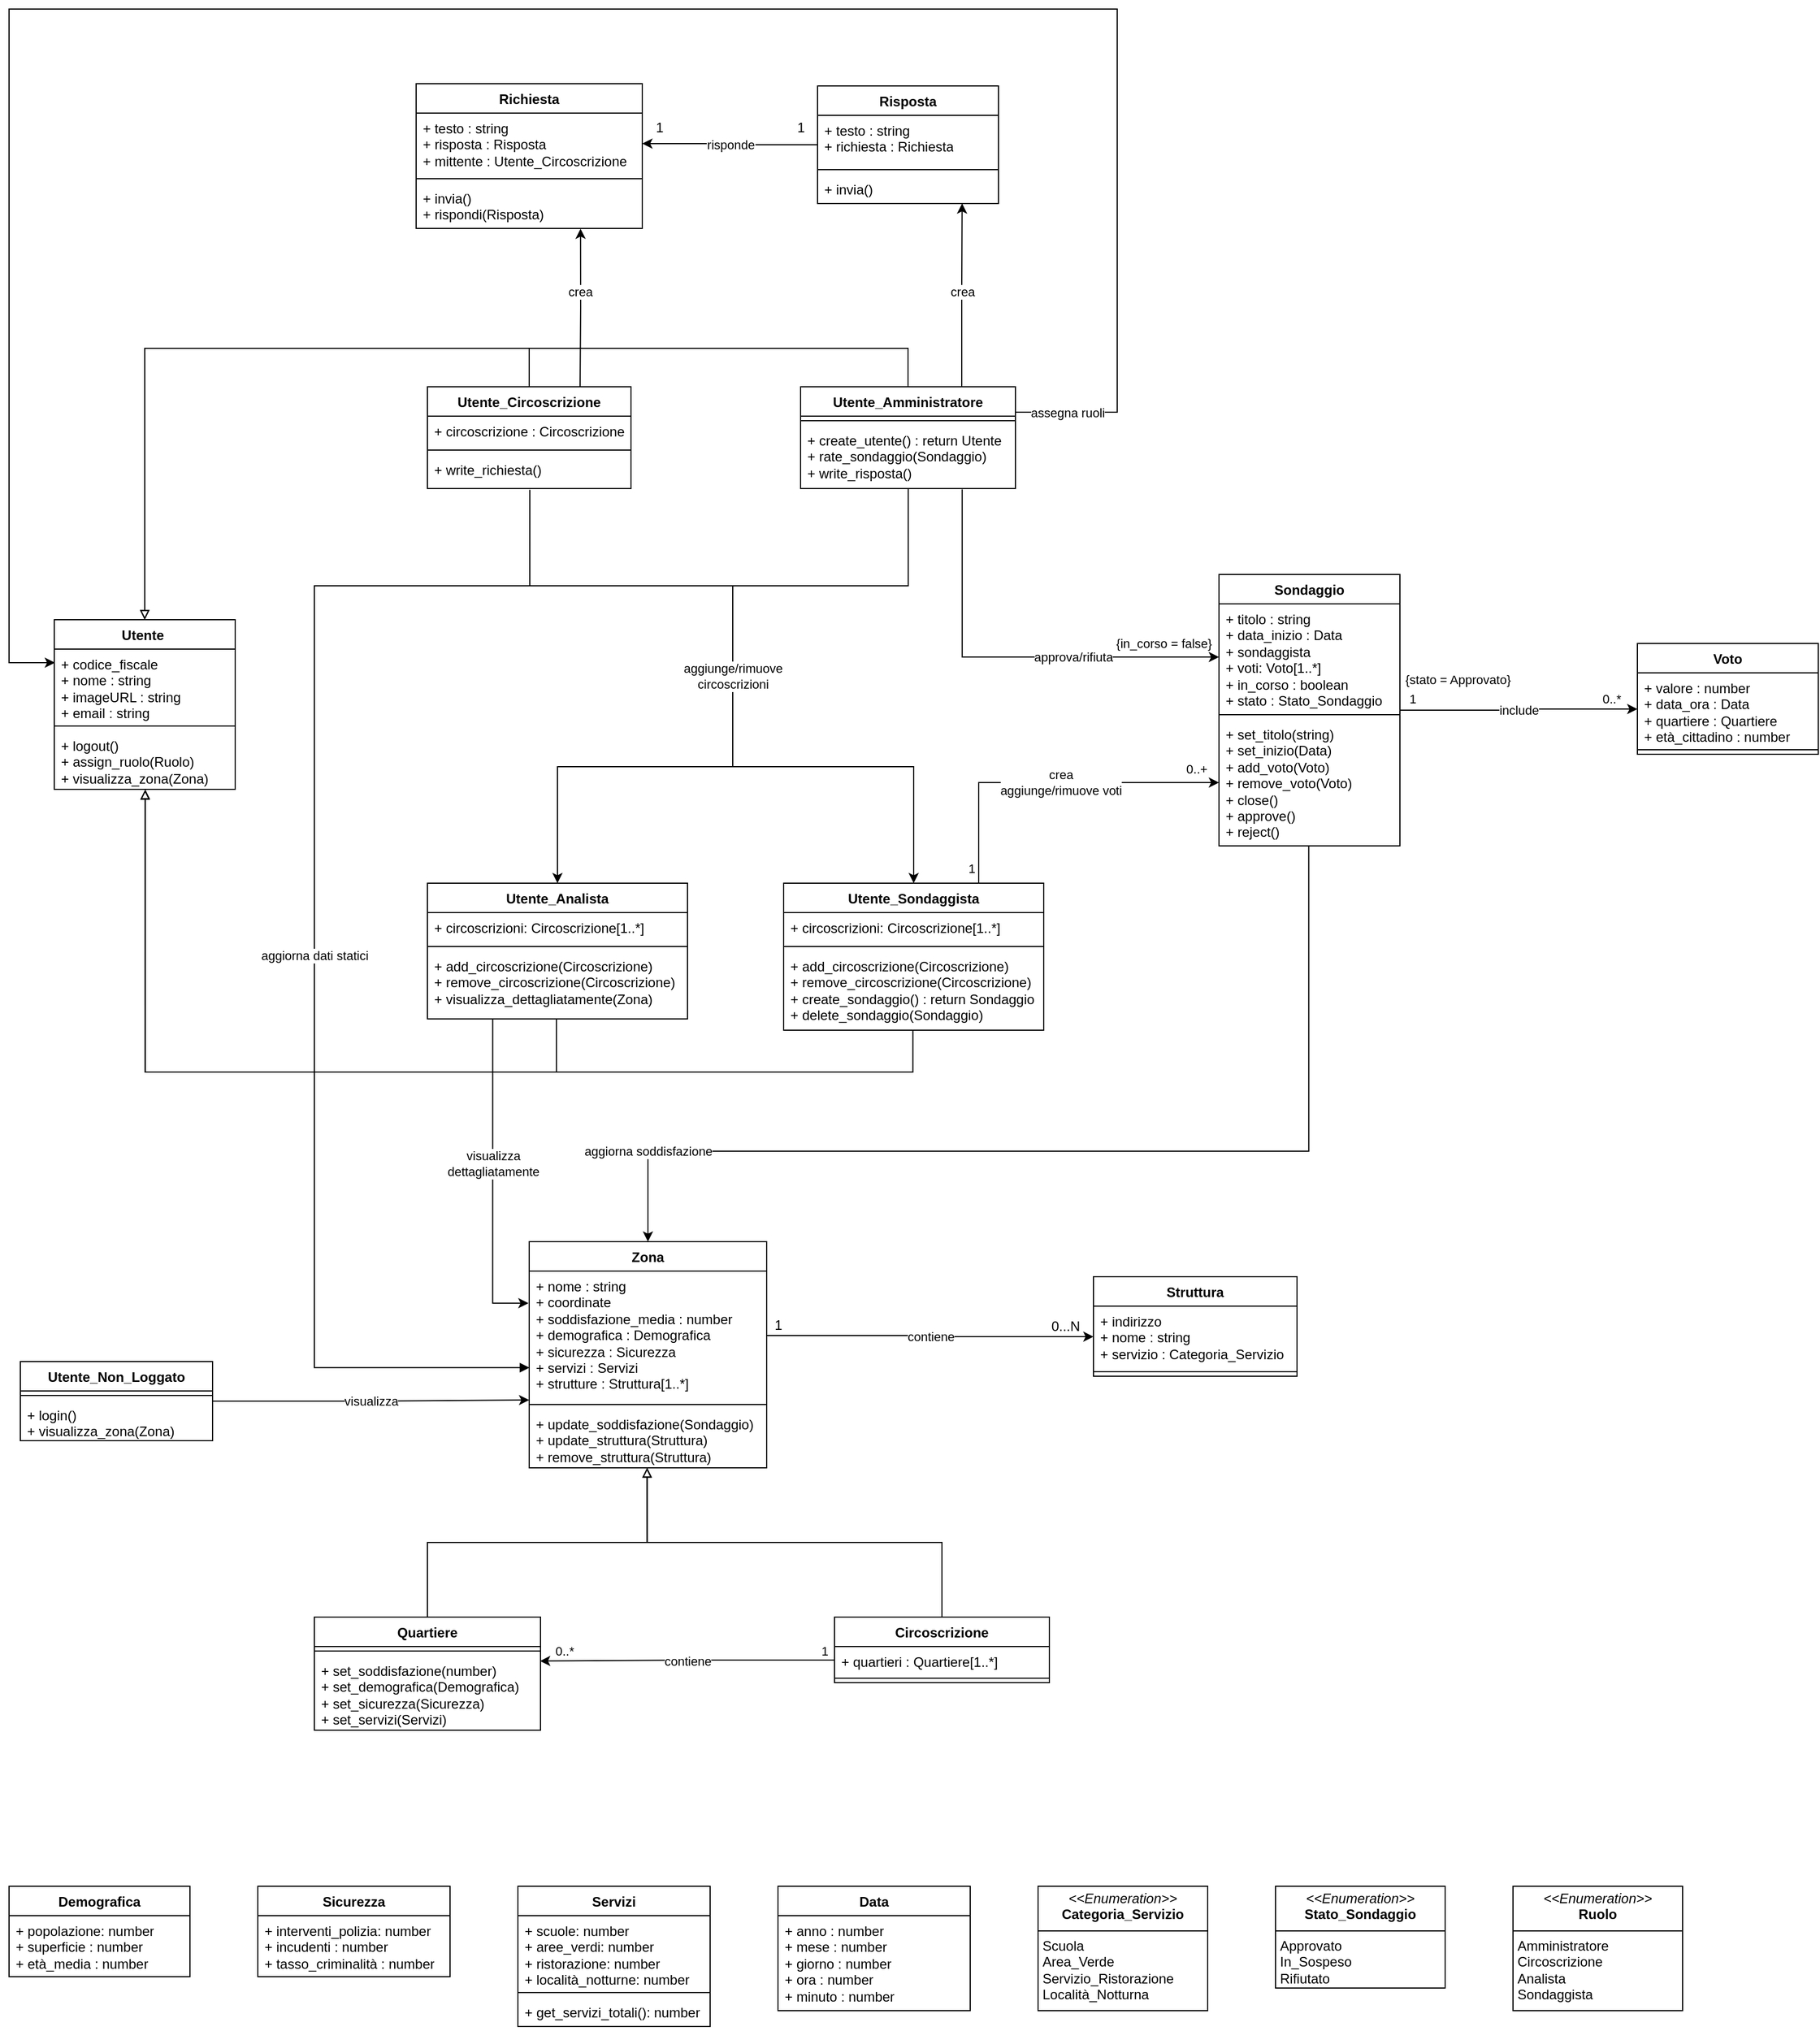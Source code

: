 <mxfile version="26.0.11">
  <diagram name="Page-1" id="PLHEX14s0yR5wj9dEpjZ">
    <mxGraphModel dx="2037" dy="1116" grid="1" gridSize="10" guides="1" tooltips="1" connect="1" arrows="1" fold="1" page="1" pageScale="1" pageWidth="2339" pageHeight="3300" background="#ffffff" math="0" shadow="0">
      <root>
        <mxCell id="0" />
        <mxCell id="1" parent="0" />
        <mxCell id="chuGA78F28cxGPpsPuDr-1" style="edgeStyle=orthogonalEdgeStyle;rounded=0;orthogonalLoop=1;jettySize=auto;html=1;entryX=0.5;entryY=0;entryDx=0;entryDy=0;startArrow=block;startFill=0;endArrow=none;endFill=0;" parent="1" source="RidJvcQYEvCWUVDWe50Y-5" target="Lnp6TW67bfk-wFxMHtYv-6" edge="1">
          <mxGeometry relative="1" as="geometry">
            <Array as="points">
              <mxPoint x="490" y="700" />
              <mxPoint x="1165" y="700" />
            </Array>
          </mxGeometry>
        </mxCell>
        <mxCell id="chuGA78F28cxGPpsPuDr-2" style="edgeStyle=orthogonalEdgeStyle;rounded=0;orthogonalLoop=1;jettySize=auto;html=1;entryX=0.5;entryY=0;entryDx=0;entryDy=0;startArrow=block;startFill=0;endArrow=none;endFill=0;" parent="1" source="RidJvcQYEvCWUVDWe50Y-5" edge="1">
          <mxGeometry relative="1" as="geometry">
            <Array as="points">
              <mxPoint x="490" y="700" />
              <mxPoint x="830" y="700" />
            </Array>
            <mxPoint x="830" y="734" as="targetPoint" />
          </mxGeometry>
        </mxCell>
        <mxCell id="chuGA78F28cxGPpsPuDr-7" style="edgeStyle=orthogonalEdgeStyle;rounded=0;orthogonalLoop=1;jettySize=auto;html=1;endArrow=none;endFill=0;startArrow=block;startFill=0;exitX=0.502;exitY=1.011;exitDx=0;exitDy=0;exitPerimeter=0;entryX=0.497;entryY=0.997;entryDx=0;entryDy=0;entryPerimeter=0;" parent="1" source="RidJvcQYEvCWUVDWe50Y-8" target="RidJvcQYEvCWUVDWe50Y-42" edge="1">
          <mxGeometry relative="1" as="geometry">
            <mxPoint x="1170" y="1380" as="targetPoint" />
            <Array as="points">
              <mxPoint x="490" y="1340" />
              <mxPoint x="1169" y="1340" />
            </Array>
          </mxGeometry>
        </mxCell>
        <mxCell id="RidJvcQYEvCWUVDWe50Y-5" value="Utente&amp;nbsp;" style="swimlane;fontStyle=1;align=center;verticalAlign=top;childLayout=stackLayout;horizontal=1;startSize=26;horizontalStack=0;resizeParent=1;resizeParentMax=0;resizeLast=0;collapsible=1;marginBottom=0;whiteSpace=wrap;html=1;" parent="1" vertex="1">
          <mxGeometry x="410" y="940" width="160" height="150" as="geometry">
            <mxRectangle x="260" y="770" width="100" height="30" as="alternateBounds" />
          </mxGeometry>
        </mxCell>
        <mxCell id="RidJvcQYEvCWUVDWe50Y-6" value="&lt;div&gt;+ codice_fiscale&lt;/div&gt;&lt;div&gt;+ nome : string&lt;/div&gt;+ imageURL : string&lt;div&gt;+ email : string&lt;/div&gt;" style="text;strokeColor=none;fillColor=none;align=left;verticalAlign=top;spacingLeft=4;spacingRight=4;overflow=hidden;rotatable=0;points=[[0,0.5],[1,0.5]];portConstraint=eastwest;whiteSpace=wrap;html=1;" parent="RidJvcQYEvCWUVDWe50Y-5" vertex="1">
          <mxGeometry y="26" width="160" height="64" as="geometry" />
        </mxCell>
        <mxCell id="RidJvcQYEvCWUVDWe50Y-7" value="" style="line;strokeWidth=1;fillColor=none;align=left;verticalAlign=middle;spacingTop=-1;spacingLeft=3;spacingRight=3;rotatable=0;labelPosition=right;points=[];portConstraint=eastwest;strokeColor=inherit;" parent="RidJvcQYEvCWUVDWe50Y-5" vertex="1">
          <mxGeometry y="90" width="160" height="8" as="geometry" />
        </mxCell>
        <mxCell id="RidJvcQYEvCWUVDWe50Y-8" value="+ logout()&lt;div&gt;+ assign_ruolo(Ruolo)&lt;/div&gt;&lt;div&gt;+ visualizza_zona(Zona)&lt;/div&gt;" style="text;strokeColor=none;fillColor=none;align=left;verticalAlign=top;spacingLeft=4;spacingRight=4;overflow=hidden;rotatable=0;points=[[0,0.5],[1,0.5]];portConstraint=eastwest;whiteSpace=wrap;html=1;" parent="RidJvcQYEvCWUVDWe50Y-5" vertex="1">
          <mxGeometry y="98" width="160" height="52" as="geometry" />
        </mxCell>
        <mxCell id="RidJvcQYEvCWUVDWe50Y-68" value="include" style="edgeStyle=orthogonalEdgeStyle;rounded=0;orthogonalLoop=1;jettySize=auto;html=1;entryX=0;entryY=0.5;entryDx=0;entryDy=0;" parent="1" source="RidJvcQYEvCWUVDWe50Y-9" target="RidJvcQYEvCWUVDWe50Y-26" edge="1">
          <mxGeometry x="-0.0" relative="1" as="geometry">
            <mxPoint as="offset" />
          </mxGeometry>
        </mxCell>
        <mxCell id="chuGA78F28cxGPpsPuDr-65" value="0..*" style="edgeLabel;html=1;align=center;verticalAlign=middle;resizable=0;points=[];" parent="RidJvcQYEvCWUVDWe50Y-68" vertex="1" connectable="0">
          <mxGeometry x="0.845" y="1" relative="1" as="geometry">
            <mxPoint x="-7" y="-8" as="offset" />
          </mxGeometry>
        </mxCell>
        <mxCell id="chuGA78F28cxGPpsPuDr-66" value="1" style="edgeLabel;html=1;align=center;verticalAlign=middle;resizable=0;points=[];" parent="RidJvcQYEvCWUVDWe50Y-68" vertex="1" connectable="0">
          <mxGeometry x="-0.862" y="2" relative="1" as="geometry">
            <mxPoint x="-4" y="-8" as="offset" />
          </mxGeometry>
        </mxCell>
        <mxCell id="Lnp6TW67bfk-wFxMHtYv-61" value="aggiorna soddisfazione" style="edgeStyle=orthogonalEdgeStyle;rounded=0;orthogonalLoop=1;jettySize=auto;html=1;exitX=0.496;exitY=0.999;exitDx=0;exitDy=0;exitPerimeter=0;" parent="1" source="RidJvcQYEvCWUVDWe50Y-12" target="Lnp6TW67bfk-wFxMHtYv-14" edge="1">
          <mxGeometry x="0.829" relative="1" as="geometry">
            <Array as="points">
              <mxPoint x="1519" y="1410" />
              <mxPoint x="935" y="1410" />
            </Array>
            <mxPoint as="offset" />
          </mxGeometry>
        </mxCell>
        <mxCell id="chuGA78F28cxGPpsPuDr-18" value="{stato = Approvato}" style="edgeLabel;html=1;align=center;verticalAlign=middle;resizable=0;points=[];" parent="Lnp6TW67bfk-wFxMHtYv-61" vertex="1" connectable="0">
          <mxGeometry x="0.77" y="1" relative="1" as="geometry">
            <mxPoint x="688" y="-418" as="offset" />
          </mxGeometry>
        </mxCell>
        <mxCell id="RidJvcQYEvCWUVDWe50Y-9" value="Sondaggio" style="swimlane;fontStyle=1;align=center;verticalAlign=top;childLayout=stackLayout;horizontal=1;startSize=26;horizontalStack=0;resizeParent=1;resizeParentMax=0;resizeLast=0;collapsible=1;marginBottom=0;whiteSpace=wrap;html=1;" parent="1" vertex="1">
          <mxGeometry x="1440" y="900" width="160" height="240" as="geometry" />
        </mxCell>
        <mxCell id="RidJvcQYEvCWUVDWe50Y-10" value="+ titolo : string&lt;div&gt;+ data_inizio : Data&lt;/div&gt;&lt;div&gt;+ sondaggista&lt;/div&gt;&lt;div&gt;+ voti: Voto[1..*]&lt;/div&gt;&lt;div&gt;+ in_corso : boolean&lt;/div&gt;&lt;div&gt;+ stato : Stato_Sondaggio&lt;/div&gt;" style="text;strokeColor=none;fillColor=none;align=left;verticalAlign=top;spacingLeft=4;spacingRight=4;overflow=hidden;rotatable=0;points=[[0,0.5],[1,0.5]];portConstraint=eastwest;whiteSpace=wrap;html=1;" parent="RidJvcQYEvCWUVDWe50Y-9" vertex="1">
          <mxGeometry y="26" width="160" height="94" as="geometry" />
        </mxCell>
        <mxCell id="RidJvcQYEvCWUVDWe50Y-11" value="" style="line;strokeWidth=1;fillColor=none;align=left;verticalAlign=middle;spacingTop=-1;spacingLeft=3;spacingRight=3;rotatable=0;labelPosition=right;points=[];portConstraint=eastwest;strokeColor=inherit;" parent="RidJvcQYEvCWUVDWe50Y-9" vertex="1">
          <mxGeometry y="120" width="160" height="8" as="geometry" />
        </mxCell>
        <mxCell id="RidJvcQYEvCWUVDWe50Y-12" value="+ set_titolo(string)&lt;div&gt;+ set_inizio(Data)&lt;/div&gt;&lt;div&gt;+ add_voto(Voto)&lt;/div&gt;&lt;div&gt;+ remove_voto(Voto)&lt;/div&gt;&lt;div&gt;+ close()&lt;/div&gt;&lt;div&gt;+ approve()&lt;/div&gt;&lt;div&gt;+ reject()&lt;/div&gt;" style="text;strokeColor=none;fillColor=none;align=left;verticalAlign=top;spacingLeft=4;spacingRight=4;overflow=hidden;rotatable=0;points=[[0,0.5],[1,0.5]];portConstraint=eastwest;whiteSpace=wrap;html=1;" parent="RidJvcQYEvCWUVDWe50Y-9" vertex="1">
          <mxGeometry y="128" width="160" height="112" as="geometry" />
        </mxCell>
        <mxCell id="RidJvcQYEvCWUVDWe50Y-48" value="contiene" style="edgeStyle=orthogonalEdgeStyle;rounded=0;orthogonalLoop=1;jettySize=auto;html=1;entryX=0;entryY=0.5;entryDx=0;entryDy=0;exitX=1;exitY=0.5;exitDx=0;exitDy=0;" parent="1" source="Lnp6TW67bfk-wFxMHtYv-15" target="Lnp6TW67bfk-wFxMHtYv-19" edge="1">
          <mxGeometry relative="1" as="geometry" />
        </mxCell>
        <mxCell id="RidJvcQYEvCWUVDWe50Y-17" value="Quartiere" style="swimlane;fontStyle=1;align=center;verticalAlign=top;childLayout=stackLayout;horizontal=1;startSize=26;horizontalStack=0;resizeParent=1;resizeParentMax=0;resizeLast=0;collapsible=1;marginBottom=0;whiteSpace=wrap;html=1;" parent="1" vertex="1">
          <mxGeometry x="640" y="1822" width="200" height="100" as="geometry" />
        </mxCell>
        <mxCell id="RidJvcQYEvCWUVDWe50Y-19" value="" style="line;strokeWidth=1;fillColor=none;align=left;verticalAlign=middle;spacingTop=-1;spacingLeft=3;spacingRight=3;rotatable=0;labelPosition=right;points=[];portConstraint=eastwest;strokeColor=inherit;" parent="RidJvcQYEvCWUVDWe50Y-17" vertex="1">
          <mxGeometry y="26" width="200" height="8" as="geometry" />
        </mxCell>
        <mxCell id="RidJvcQYEvCWUVDWe50Y-20" value="&lt;div&gt;+ set_soddisfazione(number)&lt;/div&gt;&lt;div&gt;+ set_demografica(Demografica)&lt;/div&gt;&lt;div&gt;+ set_sicurezza(Sicurezza)&lt;/div&gt;&lt;div&gt;+ set_servizi(Servizi)&lt;/div&gt;" style="text;strokeColor=none;fillColor=none;align=left;verticalAlign=top;spacingLeft=4;spacingRight=4;overflow=hidden;rotatable=0;points=[[0,0.5],[1,0.5]];portConstraint=eastwest;whiteSpace=wrap;html=1;" parent="RidJvcQYEvCWUVDWe50Y-17" vertex="1">
          <mxGeometry y="34" width="200" height="66" as="geometry" />
        </mxCell>
        <mxCell id="RidJvcQYEvCWUVDWe50Y-21" value="Circoscrizione" style="swimlane;fontStyle=1;align=center;verticalAlign=top;childLayout=stackLayout;horizontal=1;startSize=26;horizontalStack=0;resizeParent=1;resizeParentMax=0;resizeLast=0;collapsible=1;marginBottom=0;whiteSpace=wrap;html=1;" parent="1" vertex="1">
          <mxGeometry x="1100" y="1822" width="190" height="58" as="geometry">
            <mxRectangle x="1730" y="660" width="120" height="30" as="alternateBounds" />
          </mxGeometry>
        </mxCell>
        <mxCell id="RidJvcQYEvCWUVDWe50Y-22" value="&lt;div&gt;+ quartieri : Quartiere[1..*]&lt;br&gt;&lt;div&gt;&lt;br&gt;&lt;/div&gt;&lt;/div&gt;" style="text;strokeColor=none;fillColor=none;align=left;verticalAlign=top;spacingLeft=4;spacingRight=4;overflow=hidden;rotatable=0;points=[[0,0.5],[1,0.5]];portConstraint=eastwest;whiteSpace=wrap;html=1;" parent="RidJvcQYEvCWUVDWe50Y-21" vertex="1">
          <mxGeometry y="26" width="190" height="24" as="geometry" />
        </mxCell>
        <mxCell id="RidJvcQYEvCWUVDWe50Y-23" value="" style="line;strokeWidth=1;fillColor=none;align=left;verticalAlign=middle;spacingTop=-1;spacingLeft=3;spacingRight=3;rotatable=0;labelPosition=right;points=[];portConstraint=eastwest;strokeColor=inherit;" parent="RidJvcQYEvCWUVDWe50Y-21" vertex="1">
          <mxGeometry y="50" width="190" height="8" as="geometry" />
        </mxCell>
        <mxCell id="RidJvcQYEvCWUVDWe50Y-25" value="Voto" style="swimlane;fontStyle=1;align=center;verticalAlign=top;childLayout=stackLayout;horizontal=1;startSize=26;horizontalStack=0;resizeParent=1;resizeParentMax=0;resizeLast=0;collapsible=1;marginBottom=0;whiteSpace=wrap;html=1;" parent="1" vertex="1">
          <mxGeometry x="1810" y="961" width="160" height="98" as="geometry" />
        </mxCell>
        <mxCell id="RidJvcQYEvCWUVDWe50Y-26" value="+ valore : number&lt;div&gt;+ data_ora : Data&lt;br&gt;&lt;div&gt;+ quartiere : Quartiere&lt;br&gt;&lt;div&gt;+ età_cittadino : number&lt;/div&gt;&lt;/div&gt;&lt;/div&gt;" style="text;strokeColor=none;fillColor=none;align=left;verticalAlign=top;spacingLeft=4;spacingRight=4;overflow=hidden;rotatable=0;points=[[0,0.5],[1,0.5]];portConstraint=eastwest;whiteSpace=wrap;html=1;" parent="RidJvcQYEvCWUVDWe50Y-25" vertex="1">
          <mxGeometry y="26" width="160" height="64" as="geometry" />
        </mxCell>
        <mxCell id="RidJvcQYEvCWUVDWe50Y-27" value="" style="line;strokeWidth=1;fillColor=none;align=left;verticalAlign=middle;spacingTop=-1;spacingLeft=3;spacingRight=3;rotatable=0;labelPosition=right;points=[];portConstraint=eastwest;strokeColor=inherit;" parent="RidJvcQYEvCWUVDWe50Y-25" vertex="1">
          <mxGeometry y="90" width="160" height="8" as="geometry" />
        </mxCell>
        <mxCell id="chuGA78F28cxGPpsPuDr-69" value="visualizza&lt;div&gt;dettagliatamente&lt;/div&gt;" style="edgeStyle=orthogonalEdgeStyle;rounded=0;orthogonalLoop=1;jettySize=auto;html=1;entryX=-0.003;entryY=0.249;entryDx=0;entryDy=0;exitX=0.251;exitY=1.003;exitDx=0;exitDy=0;exitPerimeter=0;entryPerimeter=0;" parent="1" source="RidJvcQYEvCWUVDWe50Y-38" target="Lnp6TW67bfk-wFxMHtYv-15" edge="1">
          <mxGeometry x="-0.097" relative="1" as="geometry">
            <mxPoint x="800" y="1300" as="sourcePoint" />
            <mxPoint as="offset" />
          </mxGeometry>
        </mxCell>
        <mxCell id="RidJvcQYEvCWUVDWe50Y-35" value="Utente_Analista" style="swimlane;fontStyle=1;align=center;verticalAlign=top;childLayout=stackLayout;horizontal=1;startSize=26;horizontalStack=0;resizeParent=1;resizeParentMax=0;resizeLast=0;collapsible=1;marginBottom=0;whiteSpace=wrap;html=1;" parent="1" vertex="1">
          <mxGeometry x="740" y="1173" width="230" height="120" as="geometry" />
        </mxCell>
        <mxCell id="RidJvcQYEvCWUVDWe50Y-36" value="+ circoscrizioni: Circoscrizione[1..*]" style="text;strokeColor=none;fillColor=none;align=left;verticalAlign=top;spacingLeft=4;spacingRight=4;overflow=hidden;rotatable=0;points=[[0,0.5],[1,0.5]];portConstraint=eastwest;whiteSpace=wrap;html=1;" parent="RidJvcQYEvCWUVDWe50Y-35" vertex="1">
          <mxGeometry y="26" width="230" height="26" as="geometry" />
        </mxCell>
        <mxCell id="RidJvcQYEvCWUVDWe50Y-37" value="" style="line;strokeWidth=1;fillColor=none;align=left;verticalAlign=middle;spacingTop=-1;spacingLeft=3;spacingRight=3;rotatable=0;labelPosition=right;points=[];portConstraint=eastwest;strokeColor=inherit;" parent="RidJvcQYEvCWUVDWe50Y-35" vertex="1">
          <mxGeometry y="52" width="230" height="8" as="geometry" />
        </mxCell>
        <mxCell id="RidJvcQYEvCWUVDWe50Y-38" value="+ add_circoscrizione(Circoscrizione)&lt;div&gt;+ remove_circoscrizione(Circoscrizione)&lt;/div&gt;&lt;div&gt;+ visualizza_dettagliatamente(Zona)&lt;/div&gt;" style="text;strokeColor=none;fillColor=none;align=left;verticalAlign=top;spacingLeft=4;spacingRight=4;overflow=hidden;rotatable=0;points=[[0,0.5],[1,0.5]];portConstraint=eastwest;whiteSpace=wrap;html=1;" parent="RidJvcQYEvCWUVDWe50Y-35" vertex="1">
          <mxGeometry y="60" width="230" height="60" as="geometry" />
        </mxCell>
        <mxCell id="chuGA78F28cxGPpsPuDr-19" value="crea&lt;div&gt;aggiunge/rimuove voti&lt;/div&gt;" style="edgeStyle=orthogonalEdgeStyle;rounded=0;orthogonalLoop=1;jettySize=auto;html=1;entryX=0;entryY=0.5;entryDx=0;entryDy=0;exitX=0.75;exitY=0;exitDx=0;exitDy=0;" parent="1" source="RidJvcQYEvCWUVDWe50Y-39" target="RidJvcQYEvCWUVDWe50Y-12" edge="1">
          <mxGeometry x="0.071" relative="1" as="geometry">
            <Array as="points">
              <mxPoint x="1227" y="1084" />
            </Array>
            <mxPoint as="offset" />
          </mxGeometry>
        </mxCell>
        <mxCell id="chuGA78F28cxGPpsPuDr-67" value="0..+" style="edgeLabel;html=1;align=center;verticalAlign=middle;resizable=0;points=[];" parent="chuGA78F28cxGPpsPuDr-19" vertex="1" connectable="0">
          <mxGeometry x="0.587" y="1" relative="1" as="geometry">
            <mxPoint x="42" y="-11" as="offset" />
          </mxGeometry>
        </mxCell>
        <mxCell id="chuGA78F28cxGPpsPuDr-68" value="1" style="edgeLabel;html=1;align=center;verticalAlign=middle;resizable=0;points=[];" parent="chuGA78F28cxGPpsPuDr-19" vertex="1" connectable="0">
          <mxGeometry x="-0.862" y="-2" relative="1" as="geometry">
            <mxPoint x="-9" y="8" as="offset" />
          </mxGeometry>
        </mxCell>
        <mxCell id="RidJvcQYEvCWUVDWe50Y-39" value="Utente_Sondaggista" style="swimlane;fontStyle=1;align=center;verticalAlign=top;childLayout=stackLayout;horizontal=1;startSize=26;horizontalStack=0;resizeParent=1;resizeParentMax=0;resizeLast=0;collapsible=1;marginBottom=0;whiteSpace=wrap;html=1;" parent="1" vertex="1">
          <mxGeometry x="1055" y="1173" width="230" height="130" as="geometry" />
        </mxCell>
        <mxCell id="RidJvcQYEvCWUVDWe50Y-40" value="+ circoscrizioni: Circoscrizione[1..*]" style="text;strokeColor=none;fillColor=none;align=left;verticalAlign=top;spacingLeft=4;spacingRight=4;overflow=hidden;rotatable=0;points=[[0,0.5],[1,0.5]];portConstraint=eastwest;whiteSpace=wrap;html=1;" parent="RidJvcQYEvCWUVDWe50Y-39" vertex="1">
          <mxGeometry y="26" width="230" height="26" as="geometry" />
        </mxCell>
        <mxCell id="RidJvcQYEvCWUVDWe50Y-41" value="" style="line;strokeWidth=1;fillColor=none;align=left;verticalAlign=middle;spacingTop=-1;spacingLeft=3;spacingRight=3;rotatable=0;labelPosition=right;points=[];portConstraint=eastwest;strokeColor=inherit;" parent="RidJvcQYEvCWUVDWe50Y-39" vertex="1">
          <mxGeometry y="52" width="230" height="8" as="geometry" />
        </mxCell>
        <mxCell id="RidJvcQYEvCWUVDWe50Y-42" value="&lt;div&gt;+ add_circoscrizione(Circoscrizione)&lt;br&gt;&lt;span style=&quot;background-color: initial;&quot;&gt;+ remove_circoscrizione(Circoscrizione)&lt;/span&gt;&lt;/div&gt;&lt;div&gt;+ create_sondaggio() : return Sondaggio&lt;/div&gt;&lt;div&gt;+ delete_sondaggio(Sondaggio)&lt;/div&gt;&lt;div&gt;&lt;br&gt;&lt;/div&gt;" style="text;strokeColor=none;fillColor=none;align=left;verticalAlign=top;spacingLeft=4;spacingRight=4;overflow=hidden;rotatable=0;points=[[0,0.5],[1,0.5]];portConstraint=eastwest;whiteSpace=wrap;html=1;" parent="RidJvcQYEvCWUVDWe50Y-39" vertex="1">
          <mxGeometry y="60" width="230" height="70" as="geometry" />
        </mxCell>
        <mxCell id="RidJvcQYEvCWUVDWe50Y-50" value="contiene" style="edgeStyle=orthogonalEdgeStyle;rounded=0;orthogonalLoop=1;jettySize=auto;html=1;exitX=0;exitY=0.5;exitDx=0;exitDy=0;entryX=0.998;entryY=0.073;entryDx=0;entryDy=0;entryPerimeter=0;" parent="1" source="RidJvcQYEvCWUVDWe50Y-22" target="RidJvcQYEvCWUVDWe50Y-20" edge="1">
          <mxGeometry relative="1" as="geometry">
            <mxPoint x="1030" y="1880" as="sourcePoint" />
            <mxPoint x="860" y="1840" as="targetPoint" />
          </mxGeometry>
        </mxCell>
        <mxCell id="Lnp6TW67bfk-wFxMHtYv-33" value="1" style="edgeLabel;html=1;align=center;verticalAlign=middle;resizable=0;points=[];" parent="RidJvcQYEvCWUVDWe50Y-50" vertex="1" connectable="0">
          <mxGeometry x="-0.905" y="-2" relative="1" as="geometry">
            <mxPoint x="3" y="-6" as="offset" />
          </mxGeometry>
        </mxCell>
        <mxCell id="Lnp6TW67bfk-wFxMHtYv-34" value="0..*" style="edgeLabel;html=1;align=center;verticalAlign=middle;resizable=0;points=[];" parent="RidJvcQYEvCWUVDWe50Y-50" vertex="1" connectable="0">
          <mxGeometry x="0.756" y="-1" relative="1" as="geometry">
            <mxPoint x="-11" y="-8" as="offset" />
          </mxGeometry>
        </mxCell>
        <mxCell id="RidJvcQYEvCWUVDWe50Y-59" value="Demografica" style="swimlane;fontStyle=1;align=center;verticalAlign=top;childLayout=stackLayout;horizontal=1;startSize=26;horizontalStack=0;resizeParent=1;resizeParentMax=0;resizeLast=0;collapsible=1;marginBottom=0;whiteSpace=wrap;html=1;" parent="1" vertex="1">
          <mxGeometry x="370" y="2060" width="160" height="80" as="geometry" />
        </mxCell>
        <mxCell id="RidJvcQYEvCWUVDWe50Y-60" value="+ popolazione: number&lt;div&gt;+ superficie : number&lt;/div&gt;&lt;div&gt;+ età_media : number&lt;/div&gt;" style="text;strokeColor=none;fillColor=none;align=left;verticalAlign=top;spacingLeft=4;spacingRight=4;overflow=hidden;rotatable=0;points=[[0,0.5],[1,0.5]];portConstraint=eastwest;whiteSpace=wrap;html=1;" parent="RidJvcQYEvCWUVDWe50Y-59" vertex="1">
          <mxGeometry y="26" width="160" height="54" as="geometry" />
        </mxCell>
        <mxCell id="RidJvcQYEvCWUVDWe50Y-61" value="Sicurezza" style="swimlane;fontStyle=1;align=center;verticalAlign=top;childLayout=stackLayout;horizontal=1;startSize=26;horizontalStack=0;resizeParent=1;resizeParentMax=0;resizeLast=0;collapsible=1;marginBottom=0;whiteSpace=wrap;html=1;" parent="1" vertex="1">
          <mxGeometry x="590" y="2060" width="170" height="80" as="geometry" />
        </mxCell>
        <mxCell id="RidJvcQYEvCWUVDWe50Y-62" value="+ interventi_polizia: number&lt;div&gt;+ incudenti : number&lt;/div&gt;&lt;div&gt;+ tasso_criminalità : number&lt;/div&gt;" style="text;strokeColor=none;fillColor=none;align=left;verticalAlign=top;spacingLeft=4;spacingRight=4;overflow=hidden;rotatable=0;points=[[0,0.5],[1,0.5]];portConstraint=eastwest;whiteSpace=wrap;html=1;" parent="RidJvcQYEvCWUVDWe50Y-61" vertex="1">
          <mxGeometry y="26" width="170" height="54" as="geometry" />
        </mxCell>
        <mxCell id="RidJvcQYEvCWUVDWe50Y-76" value="Data" style="swimlane;fontStyle=1;align=center;verticalAlign=top;childLayout=stackLayout;horizontal=1;startSize=26;horizontalStack=0;resizeParent=1;resizeParentMax=0;resizeLast=0;collapsible=1;marginBottom=0;whiteSpace=wrap;html=1;" parent="1" vertex="1">
          <mxGeometry x="1050" y="2060" width="170" height="110" as="geometry" />
        </mxCell>
        <mxCell id="RidJvcQYEvCWUVDWe50Y-77" value="+ anno : number&lt;div&gt;+ mese : number&lt;/div&gt;&lt;div&gt;+ giorno : number&lt;/div&gt;&lt;div&gt;+ ora : number&lt;/div&gt;&lt;div&gt;+ minuto : number&lt;/div&gt;" style="text;strokeColor=none;fillColor=none;align=left;verticalAlign=top;spacingLeft=4;spacingRight=4;overflow=hidden;rotatable=0;points=[[0,0.5],[1,0.5]];portConstraint=eastwest;whiteSpace=wrap;html=1;" parent="RidJvcQYEvCWUVDWe50Y-76" vertex="1">
          <mxGeometry y="26" width="170" height="84" as="geometry" />
        </mxCell>
        <mxCell id="Lnp6TW67bfk-wFxMHtYv-5" value="&lt;p style=&quot;margin:0px;margin-top:4px;text-align:center;&quot;&gt;&lt;i&gt;&amp;lt;&amp;lt;Enumeration&amp;gt;&amp;gt;&lt;/i&gt;&lt;br&gt;&lt;b&gt;Stato_Sondaggio&lt;/b&gt;&lt;/p&gt;&lt;hr size=&quot;1&quot; style=&quot;border-style:solid;&quot;&gt;&lt;p style=&quot;margin:0px;margin-left:4px;&quot;&gt;Approvato&lt;/p&gt;&lt;p style=&quot;margin:0px;margin-left:4px;&quot;&gt;In_Sospeso&lt;/p&gt;&lt;p style=&quot;margin:0px;margin-left:4px;&quot;&gt;Rifiutato&lt;/p&gt;&lt;p style=&quot;margin:0px;margin-left:4px;&quot;&gt;&lt;br&gt;&lt;/p&gt;" style="verticalAlign=top;align=left;overflow=fill;html=1;whiteSpace=wrap;" parent="1" vertex="1">
          <mxGeometry x="1490" y="2060" width="150" height="90" as="geometry" />
        </mxCell>
        <mxCell id="chuGA78F28cxGPpsPuDr-10" value="crea" style="edgeStyle=orthogonalEdgeStyle;rounded=0;orthogonalLoop=1;jettySize=auto;html=1;exitX=0.75;exitY=0;exitDx=0;exitDy=0;entryX=0.799;entryY=0.996;entryDx=0;entryDy=0;entryPerimeter=0;" parent="1" source="Lnp6TW67bfk-wFxMHtYv-6" target="Lnp6TW67bfk-wFxMHtYv-49" edge="1">
          <mxGeometry x="0.038" relative="1" as="geometry">
            <mxPoint x="1220" y="600" as="targetPoint" />
            <mxPoint as="offset" />
          </mxGeometry>
        </mxCell>
        <mxCell id="chuGA78F28cxGPpsPuDr-14" style="edgeStyle=orthogonalEdgeStyle;rounded=0;orthogonalLoop=1;jettySize=auto;html=1;entryX=0.503;entryY=1.038;entryDx=0;entryDy=0;endArrow=none;endFill=0;exitX=0.501;exitY=1.003;exitDx=0;exitDy=0;exitPerimeter=0;entryPerimeter=0;" parent="1" source="Lnp6TW67bfk-wFxMHtYv-9" target="cNax9TmfasqsR48N8rrO-4" edge="1">
          <mxGeometry relative="1" as="geometry">
            <mxPoint x="830" y="794" as="targetPoint" />
            <Array as="points">
              <mxPoint x="1165" y="910" />
              <mxPoint x="831" y="910" />
            </Array>
          </mxGeometry>
        </mxCell>
        <mxCell id="chuGA78F28cxGPpsPuDr-61" value="approva/rifiuta" style="edgeStyle=orthogonalEdgeStyle;rounded=0;orthogonalLoop=1;jettySize=auto;html=1;exitX=0.752;exitY=1.014;exitDx=0;exitDy=0;exitPerimeter=0;entryX=0;entryY=0.5;entryDx=0;entryDy=0;" parent="1" source="Lnp6TW67bfk-wFxMHtYv-9" target="RidJvcQYEvCWUVDWe50Y-10" edge="1">
          <mxGeometry x="0.31" relative="1" as="geometry">
            <Array as="points">
              <mxPoint x="1213" y="973" />
            </Array>
            <mxPoint as="offset" />
          </mxGeometry>
        </mxCell>
        <mxCell id="chuGA78F28cxGPpsPuDr-62" value="{in_corso = false}" style="edgeLabel;html=1;align=center;verticalAlign=middle;resizable=0;points=[];" parent="chuGA78F28cxGPpsPuDr-61" vertex="1" connectable="0">
          <mxGeometry x="0.816" y="2" relative="1" as="geometry">
            <mxPoint x="-15" y="-10" as="offset" />
          </mxGeometry>
        </mxCell>
        <mxCell id="Lnp6TW67bfk-wFxMHtYv-6" value="Utente_Amministratore" style="swimlane;fontStyle=1;align=center;verticalAlign=top;childLayout=stackLayout;horizontal=1;startSize=26;horizontalStack=0;resizeParent=1;resizeParentMax=0;resizeLast=0;collapsible=1;marginBottom=0;whiteSpace=wrap;html=1;" parent="1" vertex="1">
          <mxGeometry x="1070" y="734" width="190" height="90" as="geometry">
            <mxRectangle x="670" y="1158" width="160" height="30" as="alternateBounds" />
          </mxGeometry>
        </mxCell>
        <mxCell id="Lnp6TW67bfk-wFxMHtYv-8" value="" style="line;strokeWidth=1;fillColor=none;align=left;verticalAlign=middle;spacingTop=-1;spacingLeft=3;spacingRight=3;rotatable=0;labelPosition=right;points=[];portConstraint=eastwest;strokeColor=inherit;" parent="Lnp6TW67bfk-wFxMHtYv-6" vertex="1">
          <mxGeometry y="26" width="190" height="8" as="geometry" />
        </mxCell>
        <mxCell id="Lnp6TW67bfk-wFxMHtYv-9" value="+ create_utente() : return Utente&lt;div&gt;+ rate_sondaggio(Sondaggio)&lt;/div&gt;&lt;div&gt;+ write_risposta()&lt;/div&gt;" style="text;strokeColor=none;fillColor=none;align=left;verticalAlign=top;spacingLeft=4;spacingRight=4;overflow=hidden;rotatable=0;points=[[0,0.5],[1,0.5]];portConstraint=eastwest;whiteSpace=wrap;html=1;" parent="Lnp6TW67bfk-wFxMHtYv-6" vertex="1">
          <mxGeometry y="34" width="190" height="56" as="geometry" />
        </mxCell>
        <mxCell id="chuGA78F28cxGPpsPuDr-9" value="crea" style="edgeStyle=orthogonalEdgeStyle;rounded=0;orthogonalLoop=1;jettySize=auto;html=1;exitX=0.75;exitY=0;exitDx=0;exitDy=0;entryX=0.727;entryY=1.005;entryDx=0;entryDy=0;entryPerimeter=0;" parent="1" target="Lnp6TW67bfk-wFxMHtYv-45" edge="1">
          <mxGeometry x="0.201" relative="1" as="geometry">
            <mxPoint x="870" y="620" as="targetPoint" />
            <mxPoint as="offset" />
            <mxPoint x="875" y="734" as="sourcePoint" />
          </mxGeometry>
        </mxCell>
        <mxCell id="Lnp6TW67bfk-wFxMHtYv-14" value="Zona" style="swimlane;fontStyle=1;align=center;verticalAlign=top;childLayout=stackLayout;horizontal=1;startSize=26;horizontalStack=0;resizeParent=1;resizeParentMax=0;resizeLast=0;collapsible=1;marginBottom=0;whiteSpace=wrap;html=1;" parent="1" vertex="1">
          <mxGeometry x="830" y="1490" width="210" height="200" as="geometry" />
        </mxCell>
        <mxCell id="Lnp6TW67bfk-wFxMHtYv-15" value="+ nome : string&lt;div&gt;+ coordinate&lt;br&gt;&lt;div&gt;+ soddisfazione_media : number&lt;/div&gt;&lt;div&gt;+ demografica : Demografica&lt;/div&gt;&lt;div&gt;+ sicurezza : Sicurezza&lt;/div&gt;&lt;div&gt;+ servizi : Servizi&lt;/div&gt;&lt;/div&gt;&lt;div&gt;+ strutture : Struttura&lt;span style=&quot;background-color: transparent; color: light-dark(rgb(0, 0, 0), rgb(255, 255, 255));&quot;&gt;[1..*]&lt;/span&gt;&lt;/div&gt;" style="text;strokeColor=none;fillColor=none;align=left;verticalAlign=top;spacingLeft=4;spacingRight=4;overflow=hidden;rotatable=0;points=[[0,0.5],[1,0.5]];portConstraint=eastwest;whiteSpace=wrap;html=1;" parent="Lnp6TW67bfk-wFxMHtYv-14" vertex="1">
          <mxGeometry y="26" width="210" height="114" as="geometry" />
        </mxCell>
        <mxCell id="Lnp6TW67bfk-wFxMHtYv-16" value="" style="line;strokeWidth=1;fillColor=none;align=left;verticalAlign=middle;spacingTop=-1;spacingLeft=3;spacingRight=3;rotatable=0;labelPosition=right;points=[];portConstraint=eastwest;strokeColor=inherit;" parent="Lnp6TW67bfk-wFxMHtYv-14" vertex="1">
          <mxGeometry y="140" width="210" height="8" as="geometry" />
        </mxCell>
        <mxCell id="Lnp6TW67bfk-wFxMHtYv-17" value="+ update_soddisfazione(Sondaggio)&lt;div&gt;+ update_struttura(Struttura)&lt;/div&gt;&lt;div&gt;+ remove_struttura(Struttura)&lt;/div&gt;" style="text;strokeColor=none;fillColor=none;align=left;verticalAlign=top;spacingLeft=4;spacingRight=4;overflow=hidden;rotatable=0;points=[[0,0.5],[1,0.5]];portConstraint=eastwest;whiteSpace=wrap;html=1;" parent="Lnp6TW67bfk-wFxMHtYv-14" vertex="1">
          <mxGeometry y="148" width="210" height="52" as="geometry" />
        </mxCell>
        <mxCell id="Lnp6TW67bfk-wFxMHtYv-18" value="Struttura" style="swimlane;fontStyle=1;align=center;verticalAlign=top;childLayout=stackLayout;horizontal=1;startSize=26;horizontalStack=0;resizeParent=1;resizeParentMax=0;resizeLast=0;collapsible=1;marginBottom=0;whiteSpace=wrap;html=1;" parent="1" vertex="1">
          <mxGeometry x="1329" y="1521" width="180" height="88" as="geometry" />
        </mxCell>
        <mxCell id="Lnp6TW67bfk-wFxMHtYv-19" value="+ indirizzo&lt;div&gt;+ nome : string&amp;nbsp;&lt;div&gt;+ servizio : Categoria_Servizio&lt;/div&gt;&lt;/div&gt;" style="text;strokeColor=none;fillColor=none;align=left;verticalAlign=top;spacingLeft=4;spacingRight=4;overflow=hidden;rotatable=0;points=[[0,0.5],[1,0.5]];portConstraint=eastwest;whiteSpace=wrap;html=1;" parent="Lnp6TW67bfk-wFxMHtYv-18" vertex="1">
          <mxGeometry y="26" width="180" height="54" as="geometry" />
        </mxCell>
        <mxCell id="Lnp6TW67bfk-wFxMHtYv-20" value="" style="line;strokeWidth=1;fillColor=none;align=left;verticalAlign=middle;spacingTop=-1;spacingLeft=3;spacingRight=3;rotatable=0;labelPosition=right;points=[];portConstraint=eastwest;strokeColor=inherit;" parent="Lnp6TW67bfk-wFxMHtYv-18" vertex="1">
          <mxGeometry y="80" width="180" height="8" as="geometry" />
        </mxCell>
        <mxCell id="Lnp6TW67bfk-wFxMHtYv-24" value="&lt;p style=&quot;margin:0px;margin-top:4px;text-align:center;&quot;&gt;&lt;i&gt;&amp;lt;&amp;lt;Enumeration&amp;gt;&amp;gt;&lt;/i&gt;&lt;br&gt;&lt;b&gt;Categoria_Servizio&lt;/b&gt;&lt;/p&gt;&lt;hr size=&quot;1&quot; style=&quot;border-style:solid;&quot;&gt;&lt;p style=&quot;margin:0px;margin-left:4px;&quot;&gt;Scuola&lt;/p&gt;&lt;p style=&quot;margin:0px;margin-left:4px;&quot;&gt;Area_Verde&lt;/p&gt;&lt;p style=&quot;margin:0px;margin-left:4px;&quot;&gt;Servizio_Ristorazione&lt;/p&gt;&lt;p style=&quot;margin:0px;margin-left:4px;&quot;&gt;Località_Notturna&lt;/p&gt;&lt;p style=&quot;margin:0px;margin-left:4px;&quot;&gt;&lt;br&gt;&lt;/p&gt;" style="verticalAlign=top;align=left;overflow=fill;html=1;whiteSpace=wrap;" parent="1" vertex="1">
          <mxGeometry x="1280" y="2060" width="150" height="110" as="geometry" />
        </mxCell>
        <mxCell id="Lnp6TW67bfk-wFxMHtYv-26" style="edgeStyle=orthogonalEdgeStyle;rounded=0;orthogonalLoop=1;jettySize=auto;html=1;exitX=0.5;exitY=0;exitDx=0;exitDy=0;entryX=0.497;entryY=0.999;entryDx=0;entryDy=0;entryPerimeter=0;endArrow=block;endFill=0;" parent="1" source="RidJvcQYEvCWUVDWe50Y-17" target="Lnp6TW67bfk-wFxMHtYv-17" edge="1">
          <mxGeometry relative="1" as="geometry">
            <mxPoint x="924" y="1650" as="targetPoint" />
          </mxGeometry>
        </mxCell>
        <mxCell id="Lnp6TW67bfk-wFxMHtYv-27" style="edgeStyle=orthogonalEdgeStyle;rounded=0;orthogonalLoop=1;jettySize=auto;html=1;exitX=0.5;exitY=0;exitDx=0;exitDy=0;entryX=0.496;entryY=1.002;entryDx=0;entryDy=0;entryPerimeter=0;endArrow=block;endFill=0;" parent="1" source="RidJvcQYEvCWUVDWe50Y-21" target="Lnp6TW67bfk-wFxMHtYv-17" edge="1">
          <mxGeometry relative="1" as="geometry">
            <mxPoint x="750" y="1832" as="sourcePoint" />
            <mxPoint x="934" y="1654" as="targetPoint" />
          </mxGeometry>
        </mxCell>
        <mxCell id="Lnp6TW67bfk-wFxMHtYv-35" value="0...N" style="text;html=1;align=center;verticalAlign=middle;resizable=0;points=[];autosize=1;strokeColor=none;fillColor=none;" parent="1" vertex="1">
          <mxGeometry x="1279" y="1550" width="50" height="30" as="geometry" />
        </mxCell>
        <mxCell id="Lnp6TW67bfk-wFxMHtYv-36" value="1" style="text;html=1;align=center;verticalAlign=middle;resizable=0;points=[];autosize=1;strokeColor=none;fillColor=none;" parent="1" vertex="1">
          <mxGeometry x="1035" y="1549" width="30" height="30" as="geometry" />
        </mxCell>
        <mxCell id="Lnp6TW67bfk-wFxMHtYv-42" value="Richiesta" style="swimlane;fontStyle=1;align=center;verticalAlign=top;childLayout=stackLayout;horizontal=1;startSize=26;horizontalStack=0;resizeParent=1;resizeParentMax=0;resizeLast=0;collapsible=1;marginBottom=0;whiteSpace=wrap;html=1;" parent="1" vertex="1">
          <mxGeometry x="730" y="466" width="200" height="128" as="geometry" />
        </mxCell>
        <mxCell id="Lnp6TW67bfk-wFxMHtYv-43" value="+ testo : string&lt;div&gt;+ risposta : Risposta&lt;/div&gt;&lt;div&gt;+ mittente : Utente_Circoscrizione&lt;/div&gt;" style="text;strokeColor=none;fillColor=none;align=left;verticalAlign=top;spacingLeft=4;spacingRight=4;overflow=hidden;rotatable=0;points=[[0,0.5],[1,0.5]];portConstraint=eastwest;whiteSpace=wrap;html=1;" parent="Lnp6TW67bfk-wFxMHtYv-42" vertex="1">
          <mxGeometry y="26" width="200" height="54" as="geometry" />
        </mxCell>
        <mxCell id="Lnp6TW67bfk-wFxMHtYv-44" value="" style="line;strokeWidth=1;fillColor=none;align=left;verticalAlign=middle;spacingTop=-1;spacingLeft=3;spacingRight=3;rotatable=0;labelPosition=right;points=[];portConstraint=eastwest;strokeColor=inherit;" parent="Lnp6TW67bfk-wFxMHtYv-42" vertex="1">
          <mxGeometry y="80" width="200" height="8" as="geometry" />
        </mxCell>
        <mxCell id="Lnp6TW67bfk-wFxMHtYv-45" value="&lt;div&gt;+ invia()&lt;/div&gt;+ rispondi(Risposta)" style="text;strokeColor=none;fillColor=none;align=left;verticalAlign=top;spacingLeft=4;spacingRight=4;overflow=hidden;rotatable=0;points=[[0,0.5],[1,0.5]];portConstraint=eastwest;whiteSpace=wrap;html=1;" parent="Lnp6TW67bfk-wFxMHtYv-42" vertex="1">
          <mxGeometry y="88" width="200" height="40" as="geometry" />
        </mxCell>
        <mxCell id="Lnp6TW67bfk-wFxMHtYv-50" value="risponde" style="edgeStyle=orthogonalEdgeStyle;rounded=0;orthogonalLoop=1;jettySize=auto;html=1;entryX=1;entryY=0.5;entryDx=0;entryDy=0;" parent="1" source="Lnp6TW67bfk-wFxMHtYv-46" target="Lnp6TW67bfk-wFxMHtYv-43" edge="1">
          <mxGeometry relative="1" as="geometry">
            <mxPoint x="1580.0" y="636" as="targetPoint" />
          </mxGeometry>
        </mxCell>
        <mxCell id="Lnp6TW67bfk-wFxMHtYv-46" value="Risposta" style="swimlane;fontStyle=1;align=center;verticalAlign=top;childLayout=stackLayout;horizontal=1;startSize=26;horizontalStack=0;resizeParent=1;resizeParentMax=0;resizeLast=0;collapsible=1;marginBottom=0;whiteSpace=wrap;html=1;" parent="1" vertex="1">
          <mxGeometry x="1085" y="468" width="160" height="104" as="geometry" />
        </mxCell>
        <mxCell id="Lnp6TW67bfk-wFxMHtYv-47" value="+ testo : string&lt;div&gt;+ richiesta : Richiesta&lt;/div&gt;" style="text;strokeColor=none;fillColor=none;align=left;verticalAlign=top;spacingLeft=4;spacingRight=4;overflow=hidden;rotatable=0;points=[[0,0.5],[1,0.5]];portConstraint=eastwest;whiteSpace=wrap;html=1;" parent="Lnp6TW67bfk-wFxMHtYv-46" vertex="1">
          <mxGeometry y="26" width="160" height="44" as="geometry" />
        </mxCell>
        <mxCell id="Lnp6TW67bfk-wFxMHtYv-48" value="" style="line;strokeWidth=1;fillColor=none;align=left;verticalAlign=middle;spacingTop=-1;spacingLeft=3;spacingRight=3;rotatable=0;labelPosition=right;points=[];portConstraint=eastwest;strokeColor=inherit;" parent="Lnp6TW67bfk-wFxMHtYv-46" vertex="1">
          <mxGeometry y="70" width="160" height="8" as="geometry" />
        </mxCell>
        <mxCell id="Lnp6TW67bfk-wFxMHtYv-49" value="+ invia()" style="text;strokeColor=none;fillColor=none;align=left;verticalAlign=top;spacingLeft=4;spacingRight=4;overflow=hidden;rotatable=0;points=[[0,0.5],[1,0.5]];portConstraint=eastwest;whiteSpace=wrap;html=1;" parent="Lnp6TW67bfk-wFxMHtYv-46" vertex="1">
          <mxGeometry y="78" width="160" height="26" as="geometry" />
        </mxCell>
        <mxCell id="Lnp6TW67bfk-wFxMHtYv-53" value="1" style="text;html=1;align=center;verticalAlign=middle;resizable=0;points=[];autosize=1;strokeColor=none;fillColor=none;" parent="1" vertex="1">
          <mxGeometry x="930" y="490" width="30" height="30" as="geometry" />
        </mxCell>
        <mxCell id="Lnp6TW67bfk-wFxMHtYv-54" value="1" style="text;html=1;align=center;verticalAlign=middle;resizable=0;points=[];autosize=1;strokeColor=none;fillColor=none;" parent="1" vertex="1">
          <mxGeometry x="1055" y="490" width="30" height="30" as="geometry" />
        </mxCell>
        <mxCell id="chuGA78F28cxGPpsPuDr-6" style="edgeStyle=orthogonalEdgeStyle;rounded=0;orthogonalLoop=1;jettySize=auto;html=1;entryX=0.496;entryY=0.999;entryDx=0;entryDy=0;entryPerimeter=0;exitX=0.503;exitY=1.002;exitDx=0;exitDy=0;exitPerimeter=0;endArrow=none;endFill=0;startArrow=block;startFill=0;" parent="1" source="RidJvcQYEvCWUVDWe50Y-8" target="RidJvcQYEvCWUVDWe50Y-38" edge="1">
          <mxGeometry relative="1" as="geometry">
            <Array as="points">
              <mxPoint x="490" y="1340" />
              <mxPoint x="854" y="1340" />
            </Array>
          </mxGeometry>
        </mxCell>
        <mxCell id="chuGA78F28cxGPpsPuDr-11" value="assegna ruoli" style="edgeStyle=orthogonalEdgeStyle;rounded=0;orthogonalLoop=1;jettySize=auto;html=1;entryX=0.004;entryY=0.203;entryDx=0;entryDy=0;exitX=1;exitY=0.25;exitDx=0;exitDy=0;entryPerimeter=0;" parent="1" source="Lnp6TW67bfk-wFxMHtYv-6" target="RidJvcQYEvCWUVDWe50Y-6" edge="1">
          <mxGeometry x="-0.955" relative="1" as="geometry">
            <mxPoint x="450" y="550" as="targetPoint" />
            <Array as="points">
              <mxPoint x="1260" y="756" />
              <mxPoint x="1350" y="756" />
              <mxPoint x="1350" y="400" />
              <mxPoint x="370" y="400" />
              <mxPoint x="370" y="978" />
              <mxPoint x="411" y="978" />
            </Array>
            <mxPoint as="offset" />
          </mxGeometry>
        </mxCell>
        <mxCell id="chuGA78F28cxGPpsPuDr-15" style="edgeStyle=orthogonalEdgeStyle;rounded=0;orthogonalLoop=1;jettySize=auto;html=1;entryX=0.5;entryY=0;entryDx=0;entryDy=0;endArrow=classic;endFill=1;exitX=0.5;exitY=0;exitDx=0;exitDy=0;startArrow=classic;startFill=1;" parent="1" source="RidJvcQYEvCWUVDWe50Y-39" target="RidJvcQYEvCWUVDWe50Y-35" edge="1">
          <mxGeometry relative="1" as="geometry">
            <mxPoint x="830" y="980" as="targetPoint" />
            <mxPoint x="1165" y="980" as="sourcePoint" />
            <Array as="points">
              <mxPoint x="1170" y="1070" />
              <mxPoint x="855" y="1070" />
            </Array>
          </mxGeometry>
        </mxCell>
        <mxCell id="chuGA78F28cxGPpsPuDr-16" value="aggiunge/rimuove&lt;div&gt;circoscrizioni&lt;/div&gt;" style="endArrow=none;html=1;rounded=0;" parent="1" edge="1">
          <mxGeometry width="50" height="50" relative="1" as="geometry">
            <mxPoint x="1010" y="1070" as="sourcePoint" />
            <mxPoint x="1010" y="910" as="targetPoint" />
          </mxGeometry>
        </mxCell>
        <mxCell id="chuGA78F28cxGPpsPuDr-70" value="aggiorna dati statici" style="edgeStyle=orthogonalEdgeStyle;rounded=0;orthogonalLoop=1;jettySize=auto;html=1;endArrow=block;endFill=1;entryX=0.001;entryY=0.749;entryDx=0;entryDy=0;entryPerimeter=0;" parent="1" target="Lnp6TW67bfk-wFxMHtYv-15" edge="1">
          <mxGeometry x="-0.035" relative="1" as="geometry">
            <mxPoint x="800" y="1810" as="targetPoint" />
            <mxPoint x="830" y="910" as="sourcePoint" />
            <Array as="points">
              <mxPoint x="640" y="910" />
              <mxPoint x="640" y="1601" />
            </Array>
            <mxPoint as="offset" />
          </mxGeometry>
        </mxCell>
        <mxCell id="RidJvcQYEvCWUVDWe50Y-63" value="Servizi" style="swimlane;fontStyle=1;align=center;verticalAlign=top;childLayout=stackLayout;horizontal=1;startSize=26;horizontalStack=0;resizeParent=1;resizeParentMax=0;resizeLast=0;collapsible=1;marginBottom=0;whiteSpace=wrap;html=1;" parent="1" vertex="1">
          <mxGeometry x="820" y="2060" width="170" height="124" as="geometry" />
        </mxCell>
        <mxCell id="RidJvcQYEvCWUVDWe50Y-64" value="+ scuole: number&lt;div&gt;+ aree_verdi: number&lt;/div&gt;&lt;div&gt;+ ristorazione: number&lt;/div&gt;&lt;div&gt;+ località_notturne: number&lt;/div&gt;" style="text;strokeColor=none;fillColor=none;align=left;verticalAlign=top;spacingLeft=4;spacingRight=4;overflow=hidden;rotatable=0;points=[[0,0.5],[1,0.5]];portConstraint=eastwest;whiteSpace=wrap;html=1;" parent="RidJvcQYEvCWUVDWe50Y-63" vertex="1">
          <mxGeometry y="26" width="170" height="64" as="geometry" />
        </mxCell>
        <mxCell id="RidJvcQYEvCWUVDWe50Y-65" value="" style="line;strokeWidth=1;fillColor=none;align=left;verticalAlign=middle;spacingTop=-1;spacingLeft=3;spacingRight=3;rotatable=0;labelPosition=right;points=[];portConstraint=eastwest;strokeColor=inherit;" parent="RidJvcQYEvCWUVDWe50Y-63" vertex="1">
          <mxGeometry y="90" width="170" height="8" as="geometry" />
        </mxCell>
        <mxCell id="RidJvcQYEvCWUVDWe50Y-66" value="+ get_servizi_totali(): number" style="text;strokeColor=none;fillColor=none;align=left;verticalAlign=top;spacingLeft=4;spacingRight=4;overflow=hidden;rotatable=0;points=[[0,0.5],[1,0.5]];portConstraint=eastwest;whiteSpace=wrap;html=1;" parent="RidJvcQYEvCWUVDWe50Y-63" vertex="1">
          <mxGeometry y="98" width="170" height="26" as="geometry" />
        </mxCell>
        <mxCell id="UtGVk5cguUIzAMfo55n3-3" value="&lt;p style=&quot;margin:0px;margin-top:4px;text-align:center;&quot;&gt;&lt;i&gt;&amp;lt;&amp;lt;Enumeration&amp;gt;&amp;gt;&lt;/i&gt;&lt;br&gt;&lt;b&gt;Ruolo&lt;/b&gt;&lt;/p&gt;&lt;hr size=&quot;1&quot; style=&quot;border-style:solid;&quot;&gt;&lt;p style=&quot;margin:0px;margin-left:4px;&quot;&gt;Amministratore&lt;/p&gt;&lt;p style=&quot;margin:0px;margin-left:4px;&quot;&gt;Circoscrizione&lt;/p&gt;&lt;p style=&quot;margin:0px;margin-left:4px;&quot;&gt;Analista&lt;/p&gt;&lt;p style=&quot;margin:0px;margin-left:4px;&quot;&gt;Sondaggista&lt;/p&gt;" style="verticalAlign=top;align=left;overflow=fill;html=1;whiteSpace=wrap;" parent="1" vertex="1">
          <mxGeometry x="1700" y="2060" width="150" height="110" as="geometry" />
        </mxCell>
        <mxCell id="gvzmNwKRPumKXhpbFe9I-4" value="visualizza" style="edgeStyle=orthogonalEdgeStyle;rounded=0;orthogonalLoop=1;jettySize=auto;html=1;" parent="1" source="evVp4FeyuwZdsE8Ep24h-4" edge="1">
          <mxGeometry relative="1" as="geometry">
            <mxPoint x="830" y="1630" as="targetPoint" />
          </mxGeometry>
        </mxCell>
        <mxCell id="evVp4FeyuwZdsE8Ep24h-4" value="Utente_Non_Loggato" style="swimlane;fontStyle=1;align=center;verticalAlign=top;childLayout=stackLayout;horizontal=1;startSize=26;horizontalStack=0;resizeParent=1;resizeParentMax=0;resizeLast=0;collapsible=1;marginBottom=0;whiteSpace=wrap;html=1;" parent="1" vertex="1">
          <mxGeometry x="380" y="1596" width="170" height="70" as="geometry">
            <mxRectangle x="670" y="1158" width="160" height="30" as="alternateBounds" />
          </mxGeometry>
        </mxCell>
        <mxCell id="evVp4FeyuwZdsE8Ep24h-5" value="" style="line;strokeWidth=1;fillColor=none;align=left;verticalAlign=middle;spacingTop=-1;spacingLeft=3;spacingRight=3;rotatable=0;labelPosition=right;points=[];portConstraint=eastwest;strokeColor=inherit;" parent="evVp4FeyuwZdsE8Ep24h-4" vertex="1">
          <mxGeometry y="26" width="170" height="8" as="geometry" />
        </mxCell>
        <mxCell id="evVp4FeyuwZdsE8Ep24h-6" value="+ login()&lt;div&gt;+ visualizza_zona(Zona)&lt;/div&gt;" style="text;strokeColor=none;fillColor=none;align=left;verticalAlign=top;spacingLeft=4;spacingRight=4;overflow=hidden;rotatable=0;points=[[0,0.5],[1,0.5]];portConstraint=eastwest;whiteSpace=wrap;html=1;" parent="evVp4FeyuwZdsE8Ep24h-4" vertex="1">
          <mxGeometry y="34" width="170" height="36" as="geometry" />
        </mxCell>
        <mxCell id="evVp4FeyuwZdsE8Ep24h-7" style="edgeStyle=orthogonalEdgeStyle;rounded=0;orthogonalLoop=1;jettySize=auto;html=1;exitX=1;exitY=0.5;exitDx=0;exitDy=0;" parent="evVp4FeyuwZdsE8Ep24h-4" source="evVp4FeyuwZdsE8Ep24h-6" target="evVp4FeyuwZdsE8Ep24h-6" edge="1">
          <mxGeometry relative="1" as="geometry" />
        </mxCell>
        <mxCell id="cNax9TmfasqsR48N8rrO-1" value="Utente_Circoscrizione" style="swimlane;fontStyle=1;align=center;verticalAlign=top;childLayout=stackLayout;horizontal=1;startSize=26;horizontalStack=0;resizeParent=1;resizeParentMax=0;resizeLast=0;collapsible=1;marginBottom=0;whiteSpace=wrap;html=1;" vertex="1" parent="1">
          <mxGeometry x="740" y="734" width="180" height="90" as="geometry" />
        </mxCell>
        <mxCell id="cNax9TmfasqsR48N8rrO-2" value="+ circoscrizione : Circoscrizione" style="text;strokeColor=none;fillColor=none;align=left;verticalAlign=top;spacingLeft=4;spacingRight=4;overflow=hidden;rotatable=0;points=[[0,0.5],[1,0.5]];portConstraint=eastwest;whiteSpace=wrap;html=1;" vertex="1" parent="cNax9TmfasqsR48N8rrO-1">
          <mxGeometry y="26" width="180" height="26" as="geometry" />
        </mxCell>
        <mxCell id="cNax9TmfasqsR48N8rrO-3" value="" style="line;strokeWidth=1;fillColor=none;align=left;verticalAlign=middle;spacingTop=-1;spacingLeft=3;spacingRight=3;rotatable=0;labelPosition=right;points=[];portConstraint=eastwest;strokeColor=inherit;" vertex="1" parent="cNax9TmfasqsR48N8rrO-1">
          <mxGeometry y="52" width="180" height="8" as="geometry" />
        </mxCell>
        <mxCell id="cNax9TmfasqsR48N8rrO-4" value="+ write_richiesta()" style="text;strokeColor=none;fillColor=none;align=left;verticalAlign=top;spacingLeft=4;spacingRight=4;overflow=hidden;rotatable=0;points=[[0,0.5],[1,0.5]];portConstraint=eastwest;whiteSpace=wrap;html=1;" vertex="1" parent="cNax9TmfasqsR48N8rrO-1">
          <mxGeometry y="60" width="180" height="30" as="geometry" />
        </mxCell>
      </root>
    </mxGraphModel>
  </diagram>
</mxfile>
